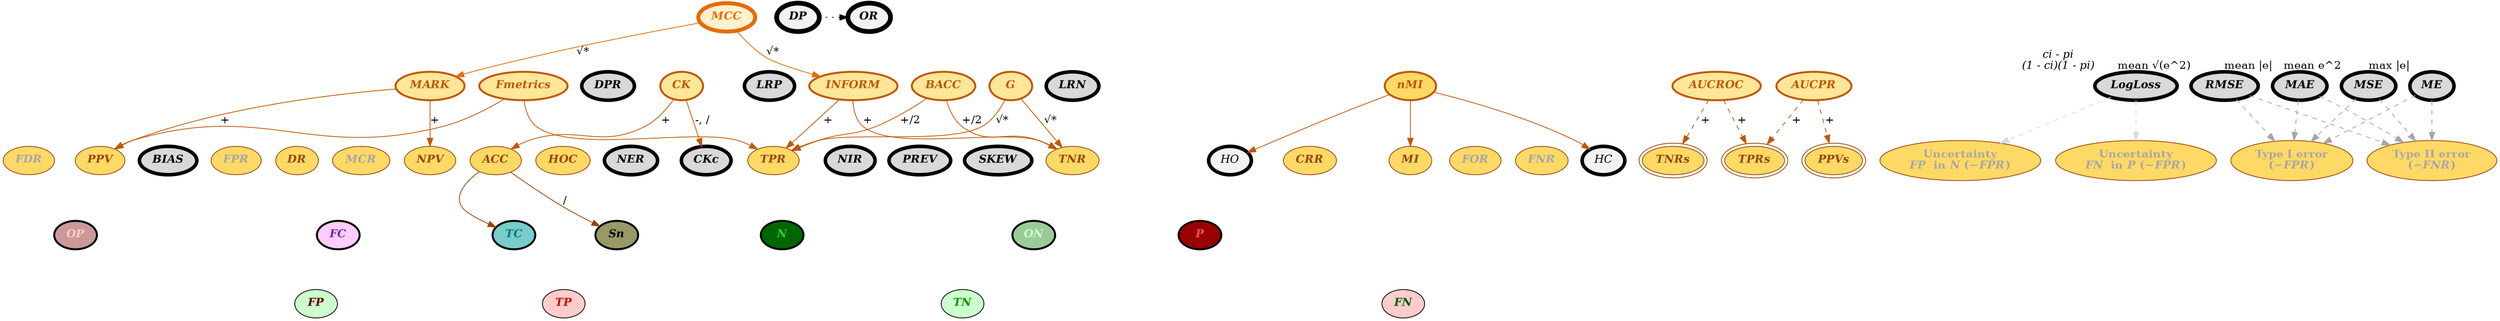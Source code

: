 # Binary-Classification Performance Instruments Dependency Graph
# Author: Gürol Canbek, gurol44@gmail.com
# Version: 1.5
# Last Update Date: 26 May 2020
# First Date: 19 September 2017
#
# This file is licensed under  
# 
#   G N U   A F F E R O   G E N E R A L   P U B L I C   L I C E N S E
#        V e r s i o n   3 ,   1 9   N o v e m b e r   2 0 0 7 
# 
# perfscheme – Visualized Scheme for Binary-Classification Performance Evaluation
# Copyright (C) 2017-2020  Gürol Canbek
# 
# This program is free software: you can redistribute it and/or modify
# it under the terms of the GNU Affero General Public License as published
# by the Free Software Foundation, either version 3 of the License, or
# (at your option) any later version.
# 
# This program is distributed in the hope that it will be useful,
# but WITHOUT ANY WARRANTY; without even the implied warranty of
# MERCHANTABILITY or FITNESS FOR A PARTICULAR PURPOSE.  See the
# GNU Affero General Public License for more details.
# You should have received a copy of the GNU Affero General Public License
# along with this program.  If not, see <https://www.gnu.org/licenses/>.
#  
# See the full notice license file in <https://github.com/gurol/ptopi>
#
# Usage (graphviz must be installed):
# dot -Tpdf ptopi_full.dot -o ptopi_full.pdf
digraph BinClassRoadMap {
	size = "32, 24"
	dpi = 96.0
	forcelabels = true
	# subgraph cluster_base_measures {
	# 	TP FP FN TN
	# 	label="BaseMeasures" 
	# }

	# Nodes for base measures
	TP[label=<<b><i>TP</i></b>> style="filled" fillcolor="#ffcccc" fontcolor="#cc0000" penwidth=1.0]
	FP[label=<<b><i>FP</i></b>> style="filled" fillcolor="#ccffcc" fontcolor="#5e0002" penwidth=1.0]
	FN[label=<<b><i>FN</i></b>> style="filled" fillcolor="#ffcccc" fontcolor="#005e02" penwidth=1.0]
	TN[label=<<b><i>TN</i></b>> style="filled" fillcolor="#ccffcc" fontcolor="#009900" penwidth=1.0]
	# Nodes for 1st level measures
	P[label=<<b><i>P</i></b>> style="filled" fillcolor="#990000" fontcolor="#ff5050" penwidth=2.5]
	N[label=<<b><i>N</i></b>> style="filled" fillcolor="#006600" fontcolor="#33cc33" penwidth=2.5]
	OP[label=<<b><i>OP</i></b>> style="filled" fillcolor="#cc9999" fontcolor="#ffcccc" penwidth=2.5]
	ON[label=<<b><i>ON</i></b>> style="filled" fillcolor="#99cc99" fontcolor="#ccffcc" penwidth=2.5]
	TC[label=<<b><i>TC</i></b>> style="filled" fillcolor="#77cccc" fontcolor="#117777" penwidth=2.5]
	FC[label=<<b><i>FC</i></b>> style="filled" fillcolor="#ffccff" fontcolor="#7030a0" penwidth=2.5]
	Sn[label=<<b><i>Sn</i></b>> style="filled" fillcolor="#999966" fontcolor="black" penwidth=2.5]
	# Nodes for 2nd level measures
	PREV[label=<<b><i>PREV</i></b>> style="filled" fillcolor="#d9d9d9" fontcolor="black" penwidth=4.5]
	PREV_FOR_METRICS[label=<<b><i>PREV2</i></b>> style=invis]
	BIAS[label=<<b><i>BIAS</i></b>> style="filled" fillcolor="#d9d9d9" fontcolor="black" penwidth=4.5]
	BIAS_FOR_METRICS[label=<<b><i>PREV2</i></b>> style=invis]
	SKEW[label=<<b><i>SKEW</i></b>> style="filled" fillcolor="#d9d9d9" fontcolor="black" penwidth=4.5]
	NIR[label=<<b><i>NIR</i></b>> style="filled" fillcolor="#d9d9d9" fontcolor="black" penwidth=4.5]
	NER[label=<<b><i>NER</i></b>> style="filled" fillcolor="#d9d9d9" fontcolor="black" penwidth=4.5]
	CKc[label=<<b><i>CKc</i></b>> style="filled" fillcolor="#d9d9d9" fontcolor="black" penwidth=4.5]
	LRP[label=<<b><i>LRP</i></b>> style="filled" fillcolor="#d9d9d9" fontcolor="black" penwidth=4.5]
	LRN[label=<<b><i>LRN</i></b>> style="filled" fillcolor="#d9d9d9" fontcolor="black" penwidth=4.5]
	DPR[label=<<b><i>DPR</i></b>> style="filled" fillcolor="#d9d9d9" fontcolor="black" penwidth=4.5]
	# Nodes for 3rd level measures
	HC[label=<<i>HC</i>> style="filled" fillcolor="#f2f2f2" fontcolor="black" penwidth=4.5]
	HO[label=<<i>HO</i>> style="filled" fillcolor="#f2f2f2" fontcolor="black" penwidth=4.5]
	OR[label=<<b><i>OR</i></b>> style="filled" fillcolor="#f2f2f2" fontcolor="black" penwidth=6.0]
	DP[label=<<b><i>DP</i></b>> style="filled" fillcolor="#f2f2f2" fontcolor="black" penwidth=6.0]

	# Nodes for base metrics
	TPR[label=<<b><i>TPR</i></b>> style="filled" color="#984707" fillcolor="#ffd966" fontcolor="#984707" penwidth=1.0]
	FNR[label=<<b><i>FNR</i></b>> style="filled" color="#984707" fillcolor="#ffd966" fontcolor="#a6a6a6" penwidth=1.0]
	TNR[label=<<b><i>TNR</i></b>> style="filled" color="#984707" fillcolor="#ffd966" fontcolor="#984707" penwidth=1.0]
	FPR[label=<<b><i>FPR</i></b>> style="filled" color="#984707" fillcolor="#ffd966" fontcolor="#a6a6a6" penwidth=1.0]
	PPV[label=<<b><i>PPV</i></b>> style="filled" color="#984707" fillcolor="#ffd966" fontcolor="#984707" penwidth=1.0]
	FDR[label=<<b><i>FDR</i></b>> style="filled" color="#984707" fillcolor="#ffd966" fontcolor="#a6a6a6" penwidth=1.0]
	FOR[label=<<b><i>FOR</i></b>> style="filled" color="#984707" fillcolor="#ffd966" fontcolor="#a6a6a6" penwidth=1.0]
	NPV[label=<<b><i>NPV</i></b>> style="filled" color="#984707" fillcolor="#ffd966" fontcolor="#984707" penwidth=1.0]
	HOC[label=<<b><i>HOC</i></b>> style="filled" color="#984707" fillcolor="#ffd966" fontcolor="#984707" penwidth=1.0]
	MI[label=<<b><i>MI</i></b>> style="filled" color="#984707" fillcolor="#ffd966" fontcolor="#984707" penwidth=1.0]
	ACC[label=<<b><i>ACC</i></b>> style="filled" color="#984707" fillcolor="#ffd966" fontcolor="#984707" penwidth=1.0]
	MCR[label=<<b><i>MCR</i></b>> style="filled" color="#984707" fillcolor="#ffd966" fontcolor="#a6a6a6" penwidth=1.0]
	DR[label=<<b><i>DR</i></b>> style="filled" color="#984707" fillcolor="#ffd966" fontcolor="#984707" penwidth=1.0]
	CRR[label=<<b><i>CRR</i></b>> style="filled" color="#984707" fillcolor="#ffd966" fontcolor="#984707" penwidth=1.0]
	# Nodes for 1st level metrics
	INFORM[label=<<b><i>INFORM</i></b>> style="filled" color="#bf5807" fillcolor="#ffe699" fontcolor="#bf5807" penwidth=2.5]
	MARK[label=<<b><i>MARK</i></b>> style="filled" color="#bf5807" fillcolor="#ffe699" fontcolor="#bf5807" penwidth=2.5]
	BACC[label=<<b><i>BACC</i></b>> style="filled" color="#bf5807" fillcolor="#ffe699" fontcolor="#bf5807" penwidth=2.5]
	G[label=<<b><i>G</i></b>> style="filled" color="#bf5807" fillcolor="#ffe699" fontcolor="#bf5807" penwidth=2.5]
	nMI[label=<<b><i>nMI</i></b>> style="filled" color="#bf5807" fillcolor="#ffd966" fontcolor="#bf5807" penwidth=2.5]
	Fmetrics[label=<<b><i>Fmetrics</i></b>> style="filled" color="#bf5807" fillcolor="#ffe699" fontcolor="#bf5807" penwidth=2.5]
	CK[label=<<b><i>CK</i></b>> style="filled" color="#bf5807" fillcolor="#ffe699" fontcolor="#bf5807" penwidth=2.5]
	# Nodes for 2nd level metric
	MCC[label=<<b><i>MCC</i></b>> style="filled" color="#e66a09" fillcolor="#fff2cc" fontcolor="#e66a09" penwidth=5.0]

	# Nodes for Graphic based metrics
	TPRs[label=<<b><i>TPRs</i></b>> style="filled" color="#984707" fillcolor="#ffd966" fontcolor="#984707" penwidth=1.0 peripheries=2]
	TNRs[label=<<b><i>TNRs</i></b>> style="filled" color="#984707" fillcolor="#ffd966" fontcolor="#984707" penwidth=1.0 peripheries=2]
	PPVs[label=<<b><i>PPVs</i></b>> style="filled" color="#984707" fillcolor="#ffd966" fontcolor="#984707" penwidth=1.0 peripheries=2]

	AUCROC[label=<<b><i>AUCROC</i></b>> style="filled" color="#bf5807" fillcolor="#ffe699" fontcolor="#bf5807" penwidth=2.5]
	AUCPR[label=<<b><i>AUCPR</i></b>> style="filled" color="#bf5807" fillcolor="#ffe699" fontcolor="#bf5807" penwidth=2.5]

	# Nodes for Probabilistic error/loss measures
	LogLoss[label=<<b><i>LogLoss</i></b>> style="filled" fillcolor="#d9d9d9" fontcolor="black" penwidth=4.5 xlabel=<<i>ci - pi</i><br/><i>(1 - ci)(1 - pi)</i>>]
	MSE[label=<<b><i>MSE</i></b>> style="filled" fillcolor="#d9d9d9" fontcolor="black" penwidth=4.5 xlabel="mean e^2"]
	MAE[label=<<b><i>MAE</i></b>> style="filled" fillcolor="#d9d9d9" fontcolor="black" penwidth=4.5 xlabel="mean |e|"]
	RMSE[label=<<b><i>RMSE</i></b>> style="filled" fillcolor="#d9d9d9" fontcolor="black" penwidth=4.5 xlabel="mean √(e^2)"]
	ME[label=<<b><i>ME</i></b>> style="filled" fillcolor="#d9d9d9" fontcolor="black" penwidth=4.5 xlabel="max |e|"]

    TypeIerror[label=<<b>Type I error<br/>(~<i>FPR</i>)</b>> style="filled" color="#984707" fillcolor="#ffd966" fontcolor="#a6a6a6" penwidth=1.0]
	TypeIIerror[label=<<b>Type II error<br/>(~<i>FNR</i>)</b>> style="filled" color="#984707" fillcolor="#ffd966" fontcolor="#a6a6a6" penwidth=1.0]
	UncertaintyInN[label=<<b>Uncertainty<br/><i>FP</i>&nbsp; in <i>N</i>&nbsp;(~<i>FPR</i>)</b>> style="filled" color="#984707" fillcolor="#ffd966" fontcolor="#a6a6a6" penwidth=1.0]
	UncertaintyInP[label=<<b>Uncertainty<br/><i>FN</i>&nbsp; in <i>P</i>&nbsp;(~<i>FPR</i>)</b>>style="filled" color="#984707" fillcolor="#ffd966" fontcolor="#a6a6a6" penwidth=1.0]

	# Edges for measures dependencies
	P -> TP [label="+5" style=invis]
	P -> FN [label="+5" style=invis]
	N -> FP [label="+6" style=invis]
	N -> TN [label="+6" style=invis]
	OP -> TP [label="+7" style=invis]
	OP -> FP [label="+7" style=invis]
	ON -> FN [label="+8" style=invis]
	ON -> TN [label="+8" style=invis]
	TC -> TP [label="+9" style=invis]
	TC -> TN [label="+9" style=invis]
	FC -> FP [label="+10" style=invis]
	FC -> FN [label="+10" style=invis]
	Sn -> TP [label="+11" style=invis]
	Sn -> FP [label="+11" style=invis]
	Sn -> TN [label="+11" style=invis]
	Sn -> FN [label="+11" style=invis]
	PREV -> P [label="12" style=invis]
	PREV -> Sn [label="/12" style=invis]
	# Dummy: For the metrics depended on PREV not to increase the level extra
	PREV_FOR_METRICS -> TP [label="12" style=invis]
	PREV_FOR_METRICS -> FN [label="12" style=invis]
	BIAS -> OP [label="13" style=invis]
	BIAS -> Sn [label="13" style=invis]
	# Dummy: For the metrics depended on PREV not to increase the level extra
	BIAS_FOR_METRICS -> TP [label="12.1" style=invis]
	BIAS_FOR_METRICS -> FP [label="12.1" style=invis]
	SKEW -> N [label="14" style=invis]
	SKEW -> P [label=":14" style=invis]
	NIR -> P [label="15 max" style=invis]
	NIR -> N [label="15 max" style=invis]
	NIR -> Sn [label="/15" style=invis]
	NER -> N [label="16" style=invis]
	NER -> Sn [label="/16" style=invis]
	CKc -> P [label="17.1*" style=invis]
	CKc -> OP [label="17.1*" style=invis]
	CKc -> N [label="17.2*" style=invis]
	CKc -> ON [label="17.2*" style=invis]
	CKc -> Sn [label="/17" style=invis]
	LRP -> TPR [label="19" style=invis]
	LRP -> FPR [label="/19" style=invis]
	LRN -> FNR [label="20" style=invis]
	LRN -> TNR [label="/20" style=invis]
	DPR -> TPR [label="21 z()" style=invis]
	# Z(1-TNR)
	DPR -> FPR [label="21 z()" style=invis]
	# Not to increase the level due to the 1st level measure PREV
	HC -> PREV_FOR_METRICS [label="22" style=invis]
	# Not to increase the level due to the 1st level measure BIAS
	HO -> BIAS_FOR_METRICS [label="23" style=invis]
	OR -> LRP [label="24" style=invis]
	OR -> LRN [label="/24" style=invis]
	DP -> LRP [label="25" style=invis]
	DP -> LRN [label="/25" style=invis]
	DP -> OR [style="dotted"]

	{rank=same DP OR}
	
	# Edges for metrics dependencies
	TPR -> TP [label="1" color="#984707" style=invis]
	TPR -> P [label="/1" color="#984707" style=invis]
	FNR -> FN [label="2" color="#984707" style=invis]
	FNR -> P [label="/2" color="#984707" style=invis]
	TNR -> TN [label="3" color="#984707" style=invis]
	TNR -> N [label="/3" color="#984707" style=invis]
	FPR -> FP [label="4" color="#984707" style=invis]
	FPR -> N [label="/4" color="#984707" style=invis]
	PPV -> TP [label="5" color="#984707" style=invis]
	PPV -> OP [label="/5" color="#984707" style=invis]
	FDR -> FP [label="6" color="#984707" style=invis]
	FDR -> OP [label="/6" color="#984707" style=invis]
	FOR -> FN [label="7" color="#984707" style=invis]
	FOR -> ON [label="/7" color="#984707" style=invis]
	NPV -> TN [label="8" color="#984707" style=invis]
	NPV -> ON [label="/8" color="#984707" style=invis]
	HOC -> TP [label="+9" color="#984707" style=invis]
	HOC -> FP [label="+9" color="#984707" style=invis]
	HOC -> FN [label="+9" color="#984707" style=invis]
	HOC -> TN [label="+9" color="#984707" style=invis]
	HOC -> Sn [label="/9" color="#984707" style=invis]
	MI -> TP [label="+10" color="#984707" style=invis]
	MI -> FP [label="+10" color="#984707" style=invis]
	MI -> FN [label="+10" color="#984707" style=invis]
	MI -> TN [label="+10" color="#984707" style=invis]
	MI -> PREV_FOR_METRICS [label="/10" color="#984707" style=invis]
	MI -> BIAS_FOR_METRICS [label="/10" color="#984707" style=invis]
	DR -> TP [label="11" color="#984707" style=invis]
	DR -> Sn [label="/11" color="#984707" style=invis]
	CRR -> TN [label="12" color="#984707" style=invis]
	CRR -> Sn [label="/12" color="#984707" style=invis]
	ACC -> TC [label="" color="#984707"]
	ACC -> Sn [label="/" color="#984707"]
	MCR -> FC [label="14" color="#984707" style=invis]
	MCR -> Sn [label="/14" color="#984707" style=invis]

	# TPRs -> TP [label="1" color="#984707" style=invis]
	# TPRs -> P [label="/1" color="#984707" style=invis]
	# TNRs -> TN [label="3" color="#984707" style=invis]
	# TNRs -> N [label="/3" color="#984707" style=invis]
	# PPVs -> TP [label="5" color="#984707" style=invis]
	# PPVs -> OP [label="/5" color="#984707" style=invis]
	
	# 1st level metrics
	# 15
	INFORM -> TPR [label="+" color="#bf5807"]
	INFORM -> TNR [label="+" color="#bf5807"]
	# 16
	MARK -> PPV [label="+" color="#bf5807"]
	MARK -> NPV [label="+" color="#bf5807"]
	# 17
	BACC -> TPR [label="+/2" color="#bf5807"]
	BACC -> TNR [label="+/2" color="#bf5807"]
	# 18
	G -> TPR [label="√*" color="#bf5807"]
	G -> TNR [label="√*" color="#bf5807"]
	# 19
	nMI -> MI [label="" color="#bf5807"]
	nMI -> HC [label="" color="#bf5807"]
	nMI -> HO [label="" color="#bf5807"]
	# 20-22
	Fmetrics -> PPV [label="" color="#bf5807"]
	Fmetrics -> TPR [label="" color="#bf5807"]
	# 23
	CK -> ACC [label="+" color="#bf5807"]
	CK -> CKc [label="-, /" color="#bf5807"]
	# 2nd level metric (24)
	MCC -> INFORM [label="√*" color="#e66a09"]
	MCC -> MARK [label="√*" color="#e66a09"]

	# Nodes for Graphic based metrics
	AUCROC -> TPRs [label="+" color="#bf5807" style="dashed"]
	AUCROC -> TNRs [label="+" color="#bf5807" style="dashed"]
	AUCPR -> PPVs [label="+" color="#bf5807" style="dashed"]
	AUCPR -> TPRs [label="+" color="#bf5807" style="dashed"]

	{rank=same TPRs TNRs PPVs TPR}

    # Nodes for Probabilistic error/loss measures
	LogLoss -> UncertaintyInP [label="" color="#d9d9d9" style="dashed"]
	LogLoss -> UncertaintyInN [label="" color="#d9d9d9" style="dashed"]
	MSE -> TypeIerror [label="" color="#a6a6a6" style="dashed"]
	MSE -> TypeIIerror [label="" color="#a6a6a6" style="dashed"]
	MAE -> TypeIerror [label="" color="#a6a6a6" style="dashed"]
	MAE -> TypeIIerror [label="" color="#a6a6a6" style="dashed"]
	RMSE -> TypeIerror [label="" color="#a6a6a6" style="dashed"]
	RMSE -> TypeIIerror [label="" color="#a6a6a6" style="dashed"]
	ME -> TypeIerror [label="" color="#a6a6a6" style="dashed"]
	ME -> TypeIIerror [label="" color="#a6a6a6" style="dashed"]

	{rank=same UncertaintyInP UncertaintyInN TypeIerror TypeIIerror FPR FNR}

    # {rank=same TP FP FN TN}
	# {rank=same TP FP FN TN}
	# {rank=same P N OP ON TC FC}
	# {rank=same TPR FPR FNR TNR}
	# {rank=same PPV FDR FOR NPV}
}